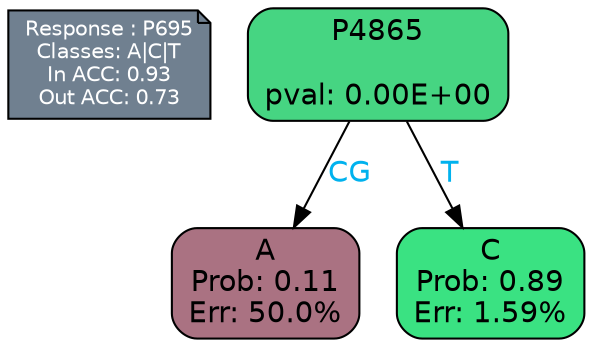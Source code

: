 digraph Tree {
node [shape=box, style="filled, rounded", color="black", fontname=helvetica] ;
graph [ranksep=equally, splines=polylines, bgcolor=transparent, dpi=600] ;
edge [fontname=helvetica] ;
LEGEND [label="Response : P695
Classes: A|C|T
In ACC: 0.93
Out ACC: 0.73
",shape=note,align=left,style=filled,fillcolor="slategray",fontcolor="white",fontsize=10];1 [label="P4865

pval: 0.00E+00", fillcolor="#46d582"] ;
2 [label="A
Prob: 0.11
Err: 50.0%", fillcolor="#aa7282"] ;
3 [label="C
Prob: 0.89
Err: 1.59%", fillcolor="#3ae282"] ;
1 -> 2 [label="CG",fontcolor=deepskyblue2] ;
1 -> 3 [label="T",fontcolor=deepskyblue2] ;
{rank = same; 2;3;}{rank = same; LEGEND;1;}}
